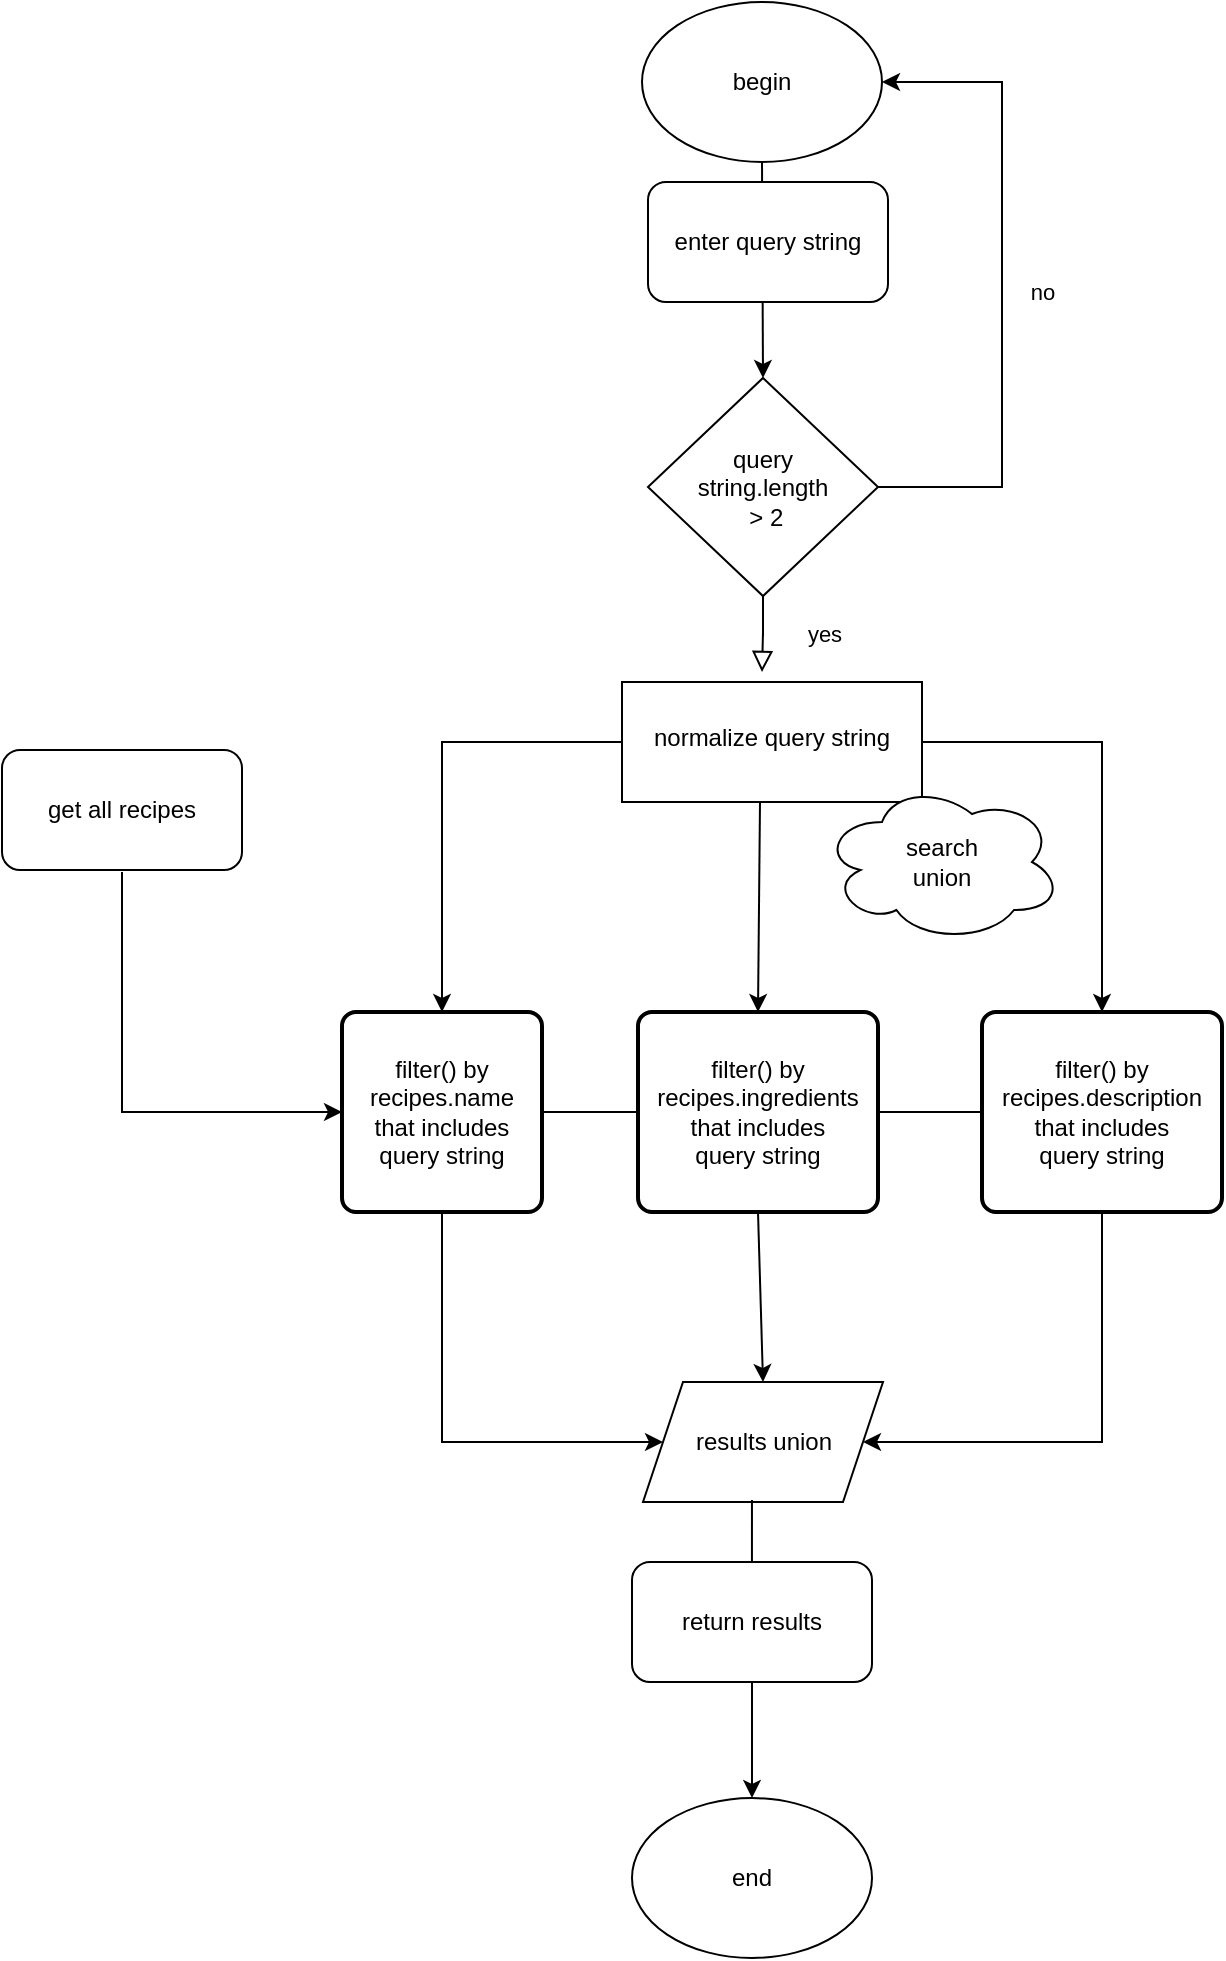 <mxfile version="20.5.3" type="device"><diagram id="C5RBs43oDa-KdzZeNtuy" name="Page-1"><mxGraphModel dx="1416" dy="743" grid="1" gridSize="10" guides="1" tooltips="1" connect="1" arrows="1" fold="1" page="1" pageScale="1" pageWidth="827" pageHeight="1169" math="0" shadow="0"><root><mxCell id="WIyWlLk6GJQsqaUBKTNV-0"/><mxCell id="WIyWlLk6GJQsqaUBKTNV-1" parent="WIyWlLk6GJQsqaUBKTNV-0"/><mxCell id="WIyWlLk6GJQsqaUBKTNV-2" value="yes" style="rounded=0;html=1;jettySize=auto;orthogonalLoop=1;fontSize=11;endArrow=block;endFill=0;endSize=8;strokeWidth=1;shadow=0;labelBackgroundColor=none;edgeStyle=orthogonalEdgeStyle;startArrow=none;" parent="WIyWlLk6GJQsqaUBKTNV-1" source="ZwMGr6r4nGrHDwaaO4MS-33" edge="1"><mxGeometry x="-0.087" y="30" relative="1" as="geometry"><mxPoint x="400" y="309" as="sourcePoint"/><mxPoint x="400" y="355" as="targetPoint"/><mxPoint as="offset"/></mxGeometry></mxCell><mxCell id="ZwMGr6r4nGrHDwaaO4MS-5" value="" style="endArrow=none;html=1;rounded=0;exitX=1;exitY=0.5;exitDx=0;exitDy=0;entryX=0;entryY=0.5;entryDx=0;entryDy=0;" parent="WIyWlLk6GJQsqaUBKTNV-1" source="ZwMGr6r4nGrHDwaaO4MS-42" target="ZwMGr6r4nGrHDwaaO4MS-41" edge="1"><mxGeometry width="50" height="50" relative="1" as="geometry"><mxPoint x="470" y="575" as="sourcePoint"/><mxPoint x="500" y="575" as="targetPoint"/></mxGeometry></mxCell><mxCell id="ZwMGr6r4nGrHDwaaO4MS-6" value="" style="endArrow=none;html=1;rounded=0;exitX=1;exitY=0.5;exitDx=0;exitDy=0;entryX=0;entryY=0.5;entryDx=0;entryDy=0;" parent="WIyWlLk6GJQsqaUBKTNV-1" source="ZwMGr6r4nGrHDwaaO4MS-40" target="ZwMGr6r4nGrHDwaaO4MS-42" edge="1"><mxGeometry width="50" height="50" relative="1" as="geometry"><mxPoint x="310" y="575" as="sourcePoint"/><mxPoint x="330" y="590" as="targetPoint"/></mxGeometry></mxCell><mxCell id="ZwMGr6r4nGrHDwaaO4MS-11" value="" style="edgeStyle=segmentEdgeStyle;endArrow=classic;html=1;rounded=0;exitX=0;exitY=0.5;exitDx=0;exitDy=0;entryX=0.5;entryY=0;entryDx=0;entryDy=0;" parent="WIyWlLk6GJQsqaUBKTNV-1" source="ZwMGr6r4nGrHDwaaO4MS-36" target="ZwMGr6r4nGrHDwaaO4MS-40" edge="1"><mxGeometry width="50" height="50" relative="1" as="geometry"><mxPoint x="330" y="415" as="sourcePoint"/><mxPoint x="240" y="505" as="targetPoint"/></mxGeometry></mxCell><mxCell id="ZwMGr6r4nGrHDwaaO4MS-12" value="" style="endArrow=classic;html=1;rounded=0;exitX=0.46;exitY=1;exitDx=0;exitDy=0;entryX=0.5;entryY=0;entryDx=0;entryDy=0;exitPerimeter=0;" parent="WIyWlLk6GJQsqaUBKTNV-1" source="ZwMGr6r4nGrHDwaaO4MS-36" target="ZwMGr6r4nGrHDwaaO4MS-42" edge="1"><mxGeometry width="50" height="50" relative="1" as="geometry"><mxPoint x="400" y="475" as="sourcePoint"/><mxPoint x="400" y="505" as="targetPoint"/></mxGeometry></mxCell><mxCell id="ZwMGr6r4nGrHDwaaO4MS-14" value="get all recipes" style="rounded=1;whiteSpace=wrap;html=1;" parent="WIyWlLk6GJQsqaUBKTNV-1" vertex="1"><mxGeometry x="20" y="394" width="120" height="60" as="geometry"/></mxCell><mxCell id="ZwMGr6r4nGrHDwaaO4MS-15" value="" style="edgeStyle=segmentEdgeStyle;endArrow=classic;html=1;rounded=0;exitX=0.5;exitY=1;exitDx=0;exitDy=0;entryX=0;entryY=0.5;entryDx=0;entryDy=0;" parent="WIyWlLk6GJQsqaUBKTNV-1" target="ZwMGr6r4nGrHDwaaO4MS-40" edge="1"><mxGeometry width="50" height="50" relative="1" as="geometry"><mxPoint x="80" y="455" as="sourcePoint"/><mxPoint x="170" y="575" as="targetPoint"/><Array as="points"><mxPoint x="80" y="575"/></Array></mxGeometry></mxCell><mxCell id="ZwMGr6r4nGrHDwaaO4MS-20" value="" style="endArrow=classic;html=1;rounded=0;exitX=0.5;exitY=1;exitDx=0;exitDy=0;entryX=0.5;entryY=0;entryDx=0;entryDy=0;" parent="WIyWlLk6GJQsqaUBKTNV-1" source="ZwMGr6r4nGrHDwaaO4MS-42" target="ZwMGr6r4nGrHDwaaO4MS-46" edge="1"><mxGeometry width="50" height="50" relative="1" as="geometry"><mxPoint x="400" y="645" as="sourcePoint"/><mxPoint x="400" y="707" as="targetPoint"/></mxGeometry></mxCell><mxCell id="ZwMGr6r4nGrHDwaaO4MS-28" value="begin" style="ellipse;whiteSpace=wrap;html=1;" parent="WIyWlLk6GJQsqaUBKTNV-1" vertex="1"><mxGeometry x="340" y="20" width="120" height="80" as="geometry"/></mxCell><mxCell id="ZwMGr6r4nGrHDwaaO4MS-32" value="no" style="edgeStyle=elbowEdgeStyle;elbow=horizontal;endArrow=classic;html=1;rounded=0;entryX=1;entryY=0.5;entryDx=0;entryDy=0;exitX=1;exitY=0.5;exitDx=0;exitDy=0;strokeWidth=1;" parent="WIyWlLk6GJQsqaUBKTNV-1" source="ZwMGr6r4nGrHDwaaO4MS-33" target="ZwMGr6r4nGrHDwaaO4MS-28" edge="1"><mxGeometry x="-0.017" y="-20" width="50" height="50" relative="1" as="geometry"><mxPoint x="460" y="289" as="sourcePoint"/><mxPoint x="440" y="410" as="targetPoint"/><Array as="points"><mxPoint x="520" y="240"/></Array><mxPoint as="offset"/></mxGeometry></mxCell><mxCell id="ZwMGr6r4nGrHDwaaO4MS-33" value="query &lt;br&gt;string.length&lt;br&gt;&amp;nbsp;&amp;gt; 2" style="rhombus;whiteSpace=wrap;html=1;" parent="WIyWlLk6GJQsqaUBKTNV-1" vertex="1"><mxGeometry x="343" y="208" width="115" height="109" as="geometry"/></mxCell><mxCell id="ZwMGr6r4nGrHDwaaO4MS-35" value="" style="endArrow=classic;html=1;rounded=0;strokeWidth=1;exitX=0.5;exitY=1;exitDx=0;exitDy=0;entryX=0.5;entryY=0;entryDx=0;entryDy=0;" parent="WIyWlLk6GJQsqaUBKTNV-1" source="ZwMGr6r4nGrHDwaaO4MS-28" target="ZwMGr6r4nGrHDwaaO4MS-33" edge="1"><mxGeometry width="50" height="50" relative="1" as="geometry"><mxPoint x="390" y="390" as="sourcePoint"/><mxPoint x="440" y="340" as="targetPoint"/></mxGeometry></mxCell><mxCell id="ZwMGr6r4nGrHDwaaO4MS-36" value="normalize query string" style="whiteSpace=wrap;html=1;shadow=0;strokeWidth=1;spacing=6;spacingTop=-4;" parent="WIyWlLk6GJQsqaUBKTNV-1" vertex="1"><mxGeometry x="330" y="360" width="150" height="60" as="geometry"/></mxCell><mxCell id="ZwMGr6r4nGrHDwaaO4MS-38" value="" style="edgeStyle=segmentEdgeStyle;endArrow=classic;html=1;rounded=0;strokeWidth=1;exitX=1;exitY=0.5;exitDx=0;exitDy=0;entryX=0.5;entryY=0;entryDx=0;entryDy=0;" parent="WIyWlLk6GJQsqaUBKTNV-1" source="ZwMGr6r4nGrHDwaaO4MS-36" target="ZwMGr6r4nGrHDwaaO4MS-41" edge="1"><mxGeometry width="50" height="50" relative="1" as="geometry"><mxPoint x="390" y="390" as="sourcePoint"/><mxPoint x="558" y="505" as="targetPoint"/></mxGeometry></mxCell><mxCell id="ZwMGr6r4nGrHDwaaO4MS-40" value="filter() by&lt;br&gt;recipes.name&lt;br&gt;that includes&lt;br&gt;query string" style="rounded=1;whiteSpace=wrap;html=1;absoluteArcSize=1;arcSize=14;strokeWidth=2;" parent="WIyWlLk6GJQsqaUBKTNV-1" vertex="1"><mxGeometry x="190" y="525" width="100" height="100" as="geometry"/></mxCell><mxCell id="ZwMGr6r4nGrHDwaaO4MS-41" value="filter() by&lt;br&gt;recipes.description&lt;br&gt;that includes&lt;br&gt;query string" style="rounded=1;whiteSpace=wrap;html=1;absoluteArcSize=1;arcSize=14;strokeWidth=2;" parent="WIyWlLk6GJQsqaUBKTNV-1" vertex="1"><mxGeometry x="510" y="525" width="120" height="100" as="geometry"/></mxCell><mxCell id="ZwMGr6r4nGrHDwaaO4MS-42" value="filter() by&lt;br&gt;recipes.ingredients&lt;br&gt;that includes&lt;br&gt;query string" style="rounded=1;whiteSpace=wrap;html=1;absoluteArcSize=1;arcSize=14;strokeWidth=2;" parent="WIyWlLk6GJQsqaUBKTNV-1" vertex="1"><mxGeometry x="338" y="525" width="120" height="100" as="geometry"/></mxCell><mxCell id="ZwMGr6r4nGrHDwaaO4MS-46" value="results union" style="shape=parallelogram;perimeter=parallelogramPerimeter;whiteSpace=wrap;html=1;fixedSize=1;" parent="WIyWlLk6GJQsqaUBKTNV-1" vertex="1"><mxGeometry x="340.5" y="710" width="120" height="60" as="geometry"/></mxCell><mxCell id="ZwMGr6r4nGrHDwaaO4MS-47" value="" style="edgeStyle=segmentEdgeStyle;endArrow=classic;html=1;rounded=0;strokeWidth=1;entryX=1;entryY=0.5;entryDx=0;entryDy=0;exitX=0.5;exitY=1;exitDx=0;exitDy=0;" parent="WIyWlLk6GJQsqaUBKTNV-1" source="ZwMGr6r4nGrHDwaaO4MS-41" target="ZwMGr6r4nGrHDwaaO4MS-46" edge="1"><mxGeometry width="50" height="50" relative="1" as="geometry"><mxPoint x="390" y="800" as="sourcePoint"/><mxPoint x="440" y="750" as="targetPoint"/><Array as="points"><mxPoint x="570" y="740"/></Array></mxGeometry></mxCell><mxCell id="ZwMGr6r4nGrHDwaaO4MS-48" value="" style="edgeStyle=segmentEdgeStyle;endArrow=classic;html=1;rounded=0;strokeWidth=1;entryX=0;entryY=0.5;entryDx=0;entryDy=0;exitX=0.5;exitY=1;exitDx=0;exitDy=0;" parent="WIyWlLk6GJQsqaUBKTNV-1" source="ZwMGr6r4nGrHDwaaO4MS-40" target="ZwMGr6r4nGrHDwaaO4MS-46" edge="1"><mxGeometry width="50" height="50" relative="1" as="geometry"><mxPoint x="390" y="800" as="sourcePoint"/><mxPoint x="440" y="750" as="targetPoint"/><Array as="points"><mxPoint x="240" y="740"/></Array></mxGeometry></mxCell><mxCell id="ZwMGr6r4nGrHDwaaO4MS-50" value="end" style="ellipse;whiteSpace=wrap;html=1;" parent="WIyWlLk6GJQsqaUBKTNV-1" vertex="1"><mxGeometry x="335" y="918" width="120" height="80" as="geometry"/></mxCell><mxCell id="ZwMGr6r4nGrHDwaaO4MS-52" value="" style="endArrow=classic;html=1;rounded=0;strokeWidth=1;exitX=0.454;exitY=0.983;exitDx=0;exitDy=0;exitPerimeter=0;entryX=0.5;entryY=0;entryDx=0;entryDy=0;" parent="WIyWlLk6GJQsqaUBKTNV-1" source="ZwMGr6r4nGrHDwaaO4MS-46" target="ZwMGr6r4nGrHDwaaO4MS-50" edge="1"><mxGeometry width="50" height="50" relative="1" as="geometry"><mxPoint x="390" y="920" as="sourcePoint"/><mxPoint x="440" y="870" as="targetPoint"/></mxGeometry></mxCell><mxCell id="ZwMGr6r4nGrHDwaaO4MS-53" value="search &lt;br&gt;union" style="ellipse;shape=cloud;whiteSpace=wrap;html=1;" parent="WIyWlLk6GJQsqaUBKTNV-1" vertex="1"><mxGeometry x="430" y="410" width="120" height="80" as="geometry"/></mxCell><mxCell id="cZyr5PA5y7Tl4kISzC7m-0" value="enter query string" style="rounded=1;whiteSpace=wrap;html=1;" vertex="1" parent="WIyWlLk6GJQsqaUBKTNV-1"><mxGeometry x="343" y="110" width="120" height="60" as="geometry"/></mxCell><mxCell id="cZyr5PA5y7Tl4kISzC7m-1" value="return results" style="rounded=1;whiteSpace=wrap;html=1;" vertex="1" parent="WIyWlLk6GJQsqaUBKTNV-1"><mxGeometry x="335" y="800" width="120" height="60" as="geometry"/></mxCell></root></mxGraphModel></diagram></mxfile>